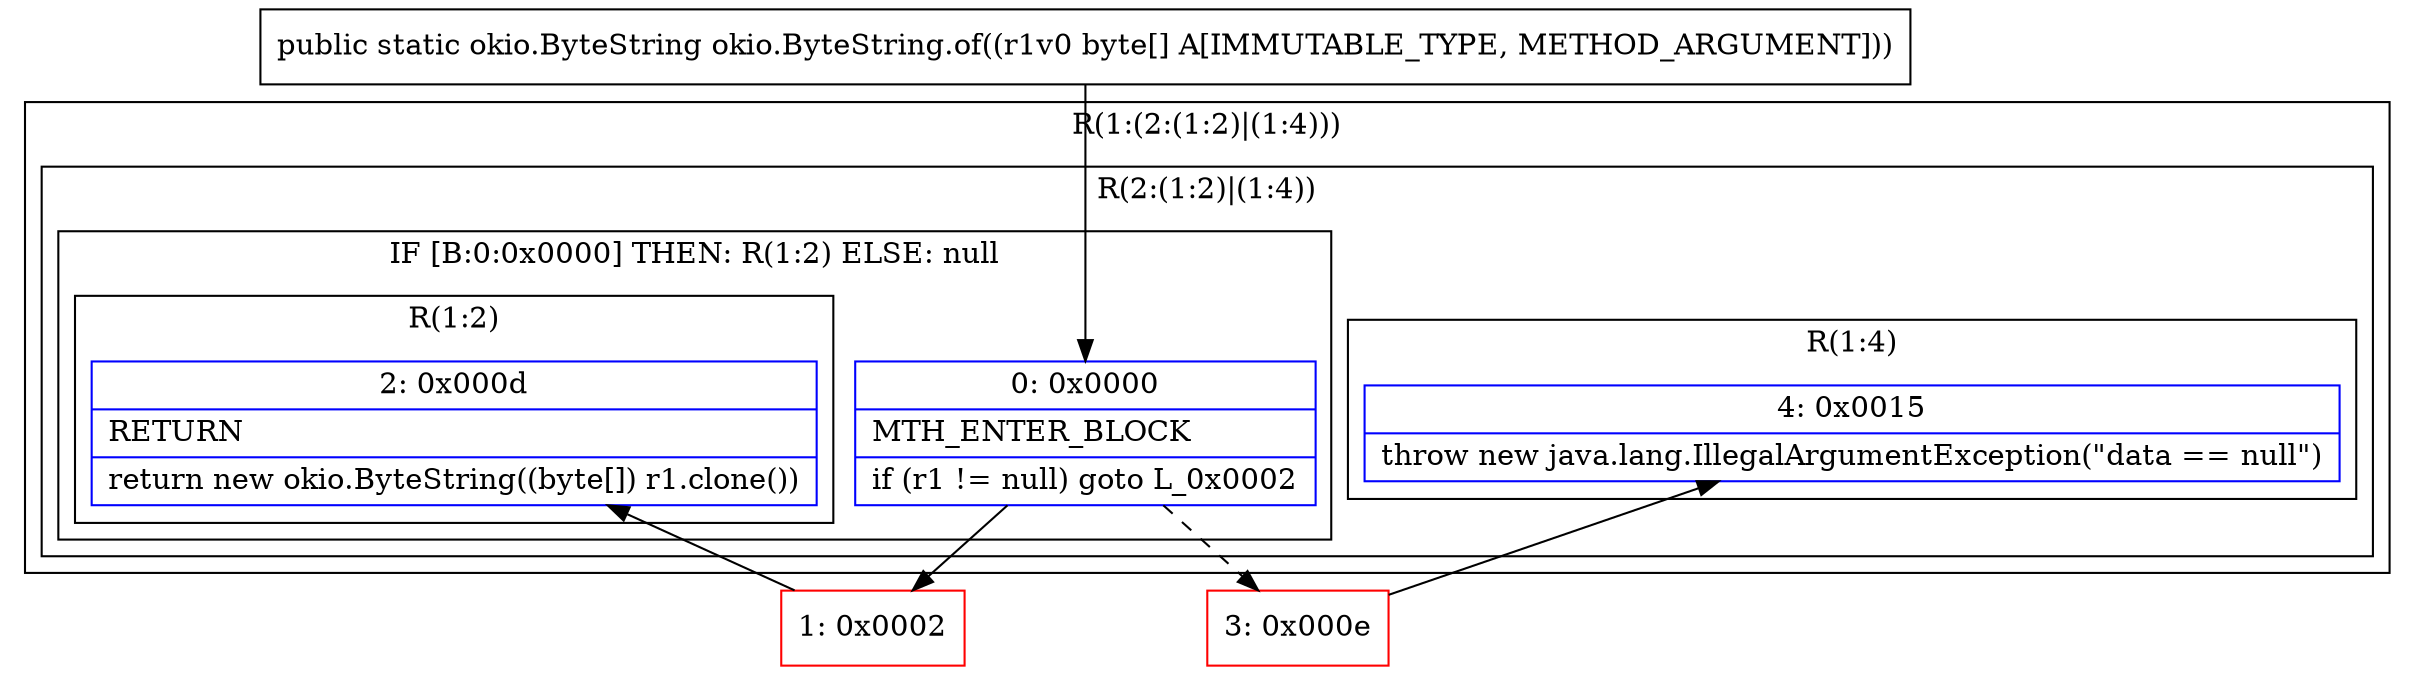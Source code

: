 digraph "CFG forokio.ByteString.of([B)Lokio\/ByteString;" {
subgraph cluster_Region_672082801 {
label = "R(1:(2:(1:2)|(1:4)))";
node [shape=record,color=blue];
subgraph cluster_Region_1658374155 {
label = "R(2:(1:2)|(1:4))";
node [shape=record,color=blue];
subgraph cluster_IfRegion_1103381971 {
label = "IF [B:0:0x0000] THEN: R(1:2) ELSE: null";
node [shape=record,color=blue];
Node_0 [shape=record,label="{0\:\ 0x0000|MTH_ENTER_BLOCK\l|if (r1 != null) goto L_0x0002\l}"];
subgraph cluster_Region_64593846 {
label = "R(1:2)";
node [shape=record,color=blue];
Node_2 [shape=record,label="{2\:\ 0x000d|RETURN\l|return new okio.ByteString((byte[]) r1.clone())\l}"];
}
}
subgraph cluster_Region_1381787679 {
label = "R(1:4)";
node [shape=record,color=blue];
Node_4 [shape=record,label="{4\:\ 0x0015|throw new java.lang.IllegalArgumentException(\"data == null\")\l}"];
}
}
}
Node_1 [shape=record,color=red,label="{1\:\ 0x0002}"];
Node_3 [shape=record,color=red,label="{3\:\ 0x000e}"];
MethodNode[shape=record,label="{public static okio.ByteString okio.ByteString.of((r1v0 byte[] A[IMMUTABLE_TYPE, METHOD_ARGUMENT])) }"];
MethodNode -> Node_0;
Node_0 -> Node_1;
Node_0 -> Node_3[style=dashed];
Node_1 -> Node_2;
Node_3 -> Node_4;
}


